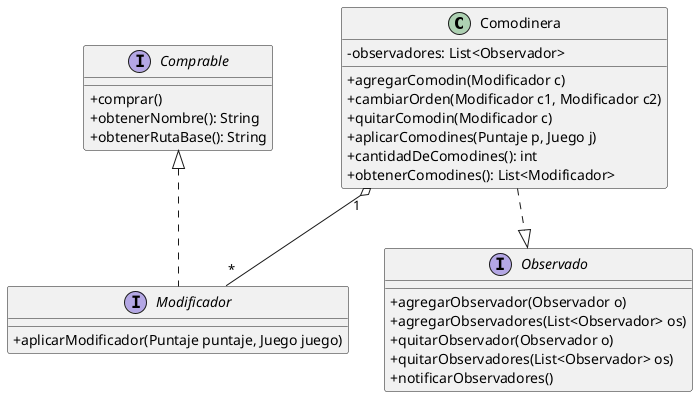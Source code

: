 @startuml Comodinera
skinparam classAttributeIconSize 0

class Comodinera{
-observadores: List<Observador>
+agregarComodin(Modificador c)
+cambiarOrden(Modificador c1, Modificador c2)
+quitarComodin(Modificador c)
+aplicarComodines(Puntaje p, Juego j)
+cantidadDeComodines(): int
+obtenerComodines(): List<Modificador>
}

interface Observado {
+agregarObservador(Observador o)
+agregarObservadores(List<Observador> os)
+quitarObservador(Observador o)
+quitarObservadores(List<Observador> os)
+notificarObservadores()
}

interface Modificador{
+aplicarModificador(Puntaje puntaje, Juego juego)
}

interface Comprable {
    +comprar()
    +obtenerNombre(): String
    +obtenerRutaBase(): String
}

Modificador .up.|> Comprable

Comodinera ..|> Observado
Comodinera "1" o-- "*" Modificador

@enduml